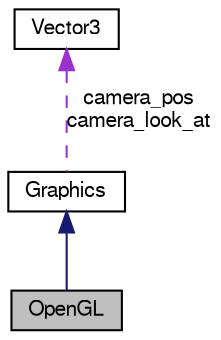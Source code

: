 digraph G
{
  bgcolor="transparent";
  edge [fontname="FreeSans",fontsize=10,labelfontname="FreeSans",labelfontsize=10];
  node [fontname="FreeSans",fontsize=10,shape=record];
  Node1 [label="OpenGL",height=0.2,width=0.4,color="black", fillcolor="grey75", style="filled" fontcolor="black"];
  Node2 -> Node1 [dir=back,color="midnightblue",fontsize=10,style="solid"];
  Node2 [label="Graphics",height=0.2,width=0.4,color="black",URL="$class_graphics.html"];
  Node3 -> Node2 [dir=back,color="darkorchid3",fontsize=10,style="dashed",label="camera_pos\ncamera_look_at"];
  Node3 [label="Vector3",height=0.2,width=0.4,color="black",URL="$class_vector3.html"];
}
